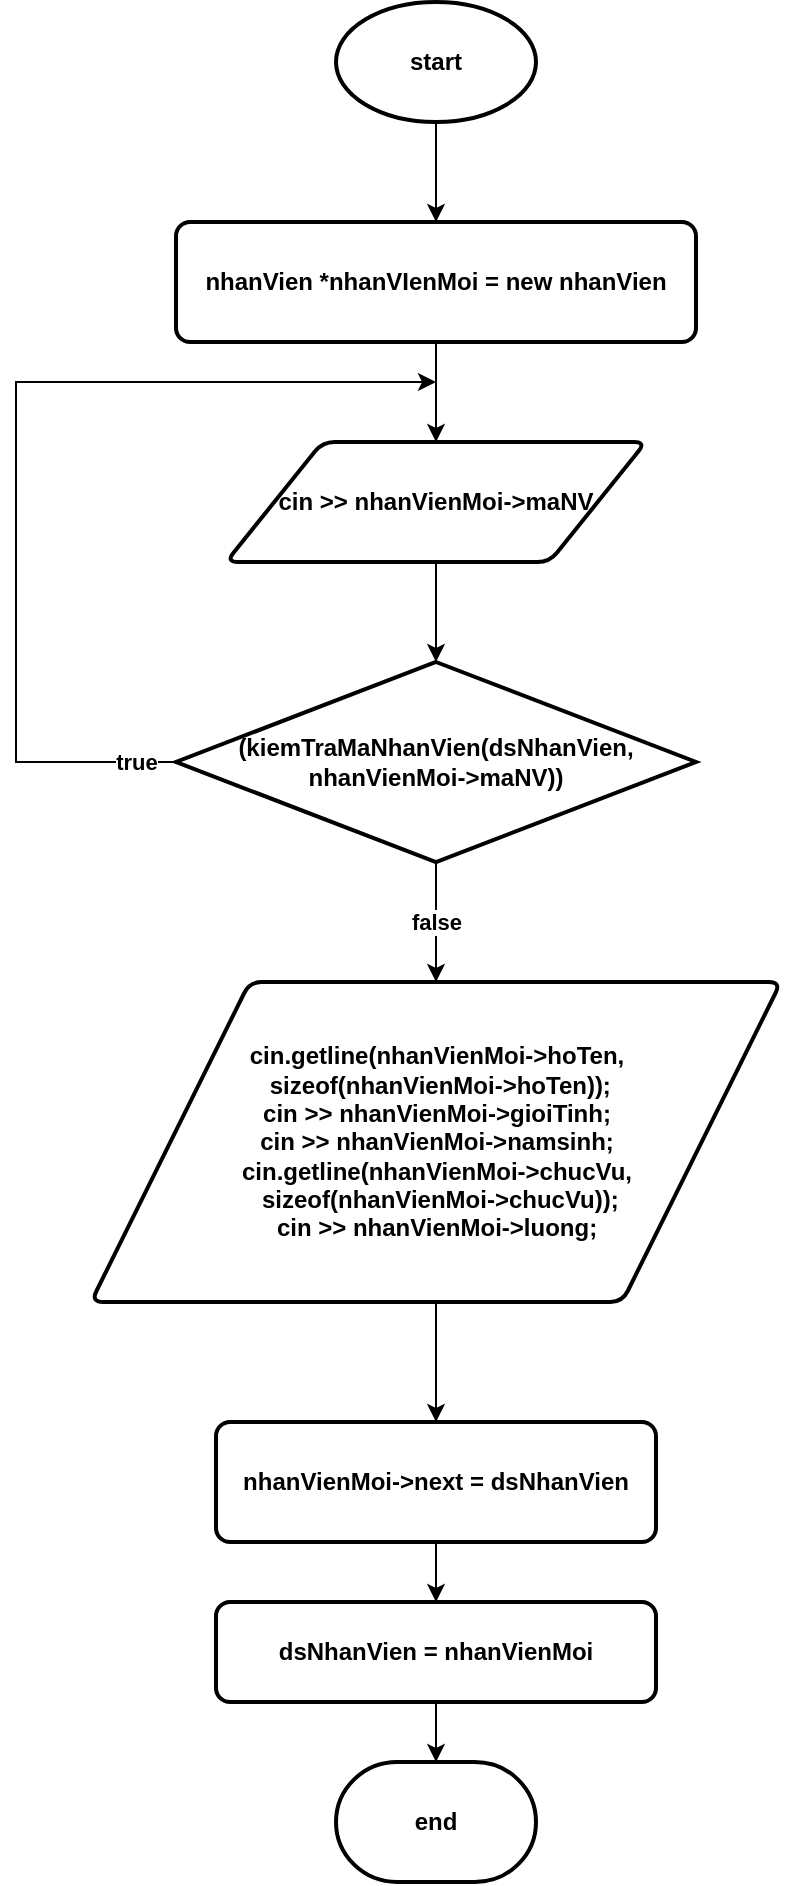 <mxfile version="20.8.16" type="device"><diagram name="Page-1" id="TMykMnKfXFSBqNNE52Sz"><mxGraphModel dx="1020" dy="504" grid="1" gridSize="10" guides="1" tooltips="1" connect="1" arrows="1" fold="1" page="1" pageScale="1" pageWidth="850" pageHeight="1100" math="0" shadow="0"><root><mxCell id="0"/><mxCell id="1" parent="0"/><mxCell id="P9CdVXS1i5jdb3u3xzAl-2" style="edgeStyle=orthogonalEdgeStyle;rounded=0;orthogonalLoop=1;jettySize=auto;html=1;fontStyle=1" parent="1" source="P9CdVXS1i5jdb3u3xzAl-1" target="P9CdVXS1i5jdb3u3xzAl-3" edge="1"><mxGeometry relative="1" as="geometry"><mxPoint x="410" y="160" as="targetPoint"/></mxGeometry></mxCell><mxCell id="P9CdVXS1i5jdb3u3xzAl-1" value="start" style="strokeWidth=2;html=1;shape=mxgraph.flowchart.start_1;whiteSpace=wrap;fontStyle=1" parent="1" vertex="1"><mxGeometry x="360" y="40" width="100" height="60" as="geometry"/></mxCell><mxCell id="P9CdVXS1i5jdb3u3xzAl-4" style="edgeStyle=orthogonalEdgeStyle;rounded=0;orthogonalLoop=1;jettySize=auto;html=1;fontStyle=1" parent="1" source="P9CdVXS1i5jdb3u3xzAl-3" target="P9CdVXS1i5jdb3u3xzAl-5" edge="1"><mxGeometry relative="1" as="geometry"><mxPoint x="410" y="270" as="targetPoint"/></mxGeometry></mxCell><mxCell id="P9CdVXS1i5jdb3u3xzAl-3" value="nhanVien *nhanVIenMoi = new nhanVien" style="rounded=1;whiteSpace=wrap;html=1;absoluteArcSize=1;arcSize=14;strokeWidth=2;fontStyle=1" parent="1" vertex="1"><mxGeometry x="280" y="150" width="260" height="60" as="geometry"/></mxCell><mxCell id="P9CdVXS1i5jdb3u3xzAl-6" style="edgeStyle=orthogonalEdgeStyle;rounded=0;orthogonalLoop=1;jettySize=auto;html=1;fontStyle=1" parent="1" source="P9CdVXS1i5jdb3u3xzAl-5" target="P9CdVXS1i5jdb3u3xzAl-7" edge="1"><mxGeometry relative="1" as="geometry"><mxPoint x="410" y="400" as="targetPoint"/></mxGeometry></mxCell><mxCell id="P9CdVXS1i5jdb3u3xzAl-5" value="cin &amp;gt;&amp;gt; nhanVienMoi-&amp;gt;maNV" style="shape=parallelogram;html=1;strokeWidth=2;perimeter=parallelogramPerimeter;whiteSpace=wrap;rounded=1;arcSize=12;size=0.23;fontStyle=1" parent="1" vertex="1"><mxGeometry x="305" y="260" width="210" height="60" as="geometry"/></mxCell><mxCell id="P9CdVXS1i5jdb3u3xzAl-8" value="false" style="edgeStyle=orthogonalEdgeStyle;rounded=0;orthogonalLoop=1;jettySize=auto;html=1;fontStyle=1" parent="1" source="P9CdVXS1i5jdb3u3xzAl-7" target="P9CdVXS1i5jdb3u3xzAl-9" edge="1"><mxGeometry relative="1" as="geometry"><mxPoint x="410" y="540" as="targetPoint"/></mxGeometry></mxCell><mxCell id="RKNY0XAF0dqK78_b2W7o-1" value="true" style="edgeStyle=orthogonalEdgeStyle;rounded=0;orthogonalLoop=1;jettySize=auto;html=1;fontStyle=1" parent="1" source="P9CdVXS1i5jdb3u3xzAl-7" edge="1"><mxGeometry x="-0.917" relative="1" as="geometry"><mxPoint x="410" y="230" as="targetPoint"/><Array as="points"><mxPoint x="200" y="420"/></Array><mxPoint as="offset"/></mxGeometry></mxCell><mxCell id="P9CdVXS1i5jdb3u3xzAl-7" value="(kiemTraMaNhanVien(dsNhanVien, nhanVienMoi-&amp;gt;maNV))" style="strokeWidth=2;html=1;shape=mxgraph.flowchart.decision;whiteSpace=wrap;fontStyle=1" parent="1" vertex="1"><mxGeometry x="280" y="370" width="260" height="100" as="geometry"/></mxCell><mxCell id="RKNY0XAF0dqK78_b2W7o-3" style="edgeStyle=orthogonalEdgeStyle;rounded=0;orthogonalLoop=1;jettySize=auto;html=1;fontStyle=1" parent="1" source="P9CdVXS1i5jdb3u3xzAl-9" target="RKNY0XAF0dqK78_b2W7o-2" edge="1"><mxGeometry relative="1" as="geometry"/></mxCell><mxCell id="P9CdVXS1i5jdb3u3xzAl-9" value="cin.getline(nhanVienMoi-&amp;gt;hoTen,&lt;br&gt;&amp;nbsp;sizeof(nhanVienMoi-&amp;gt;hoTen));&lt;br&gt;cin &amp;gt;&amp;gt; nhanVienMoi-&amp;gt;gioiTinh;&lt;br&gt;cin &amp;gt;&amp;gt; nhanVienMoi-&amp;gt;namsinh;&lt;br&gt;cin.getline(nhanVienMoi-&amp;gt;chucVu,&lt;br&gt;&amp;nbsp;sizeof(nhanVienMoi-&amp;gt;chucVu));&lt;br&gt;cin &amp;gt;&amp;gt; nhanVienMoi-&amp;gt;luong;" style="shape=parallelogram;html=1;strokeWidth=2;perimeter=parallelogramPerimeter;whiteSpace=wrap;rounded=1;arcSize=12;size=0.23;fontStyle=1" parent="1" vertex="1"><mxGeometry x="237.5" y="530" width="345" height="160" as="geometry"/></mxCell><mxCell id="RKNY0XAF0dqK78_b2W7o-4" style="edgeStyle=orthogonalEdgeStyle;rounded=0;orthogonalLoop=1;jettySize=auto;html=1;fontStyle=1" parent="1" source="RKNY0XAF0dqK78_b2W7o-2" target="RKNY0XAF0dqK78_b2W7o-5" edge="1"><mxGeometry relative="1" as="geometry"><mxPoint x="410" y="870" as="targetPoint"/></mxGeometry></mxCell><mxCell id="RKNY0XAF0dqK78_b2W7o-2" value="nhanVienMoi-&amp;gt;next = dsNhanVien" style="rounded=1;whiteSpace=wrap;html=1;absoluteArcSize=1;arcSize=14;strokeWidth=2;fontStyle=1" parent="1" vertex="1"><mxGeometry x="300" y="750" width="220" height="60" as="geometry"/></mxCell><mxCell id="RKNY0XAF0dqK78_b2W7o-6" style="edgeStyle=orthogonalEdgeStyle;rounded=0;orthogonalLoop=1;jettySize=auto;html=1;fontStyle=1" parent="1" source="RKNY0XAF0dqK78_b2W7o-5" target="RKNY0XAF0dqK78_b2W7o-7" edge="1"><mxGeometry relative="1" as="geometry"><mxPoint x="410" y="940" as="targetPoint"/></mxGeometry></mxCell><mxCell id="RKNY0XAF0dqK78_b2W7o-5" value="dsNhanVien = nhanVienMoi" style="rounded=1;whiteSpace=wrap;html=1;absoluteArcSize=1;arcSize=14;strokeWidth=2;fontStyle=1" parent="1" vertex="1"><mxGeometry x="300" y="840" width="220" height="50" as="geometry"/></mxCell><mxCell id="RKNY0XAF0dqK78_b2W7o-7" value="end" style="strokeWidth=2;html=1;shape=mxgraph.flowchart.terminator;whiteSpace=wrap;fontStyle=1" parent="1" vertex="1"><mxGeometry x="360" y="920" width="100" height="60" as="geometry"/></mxCell></root></mxGraphModel></diagram></mxfile>